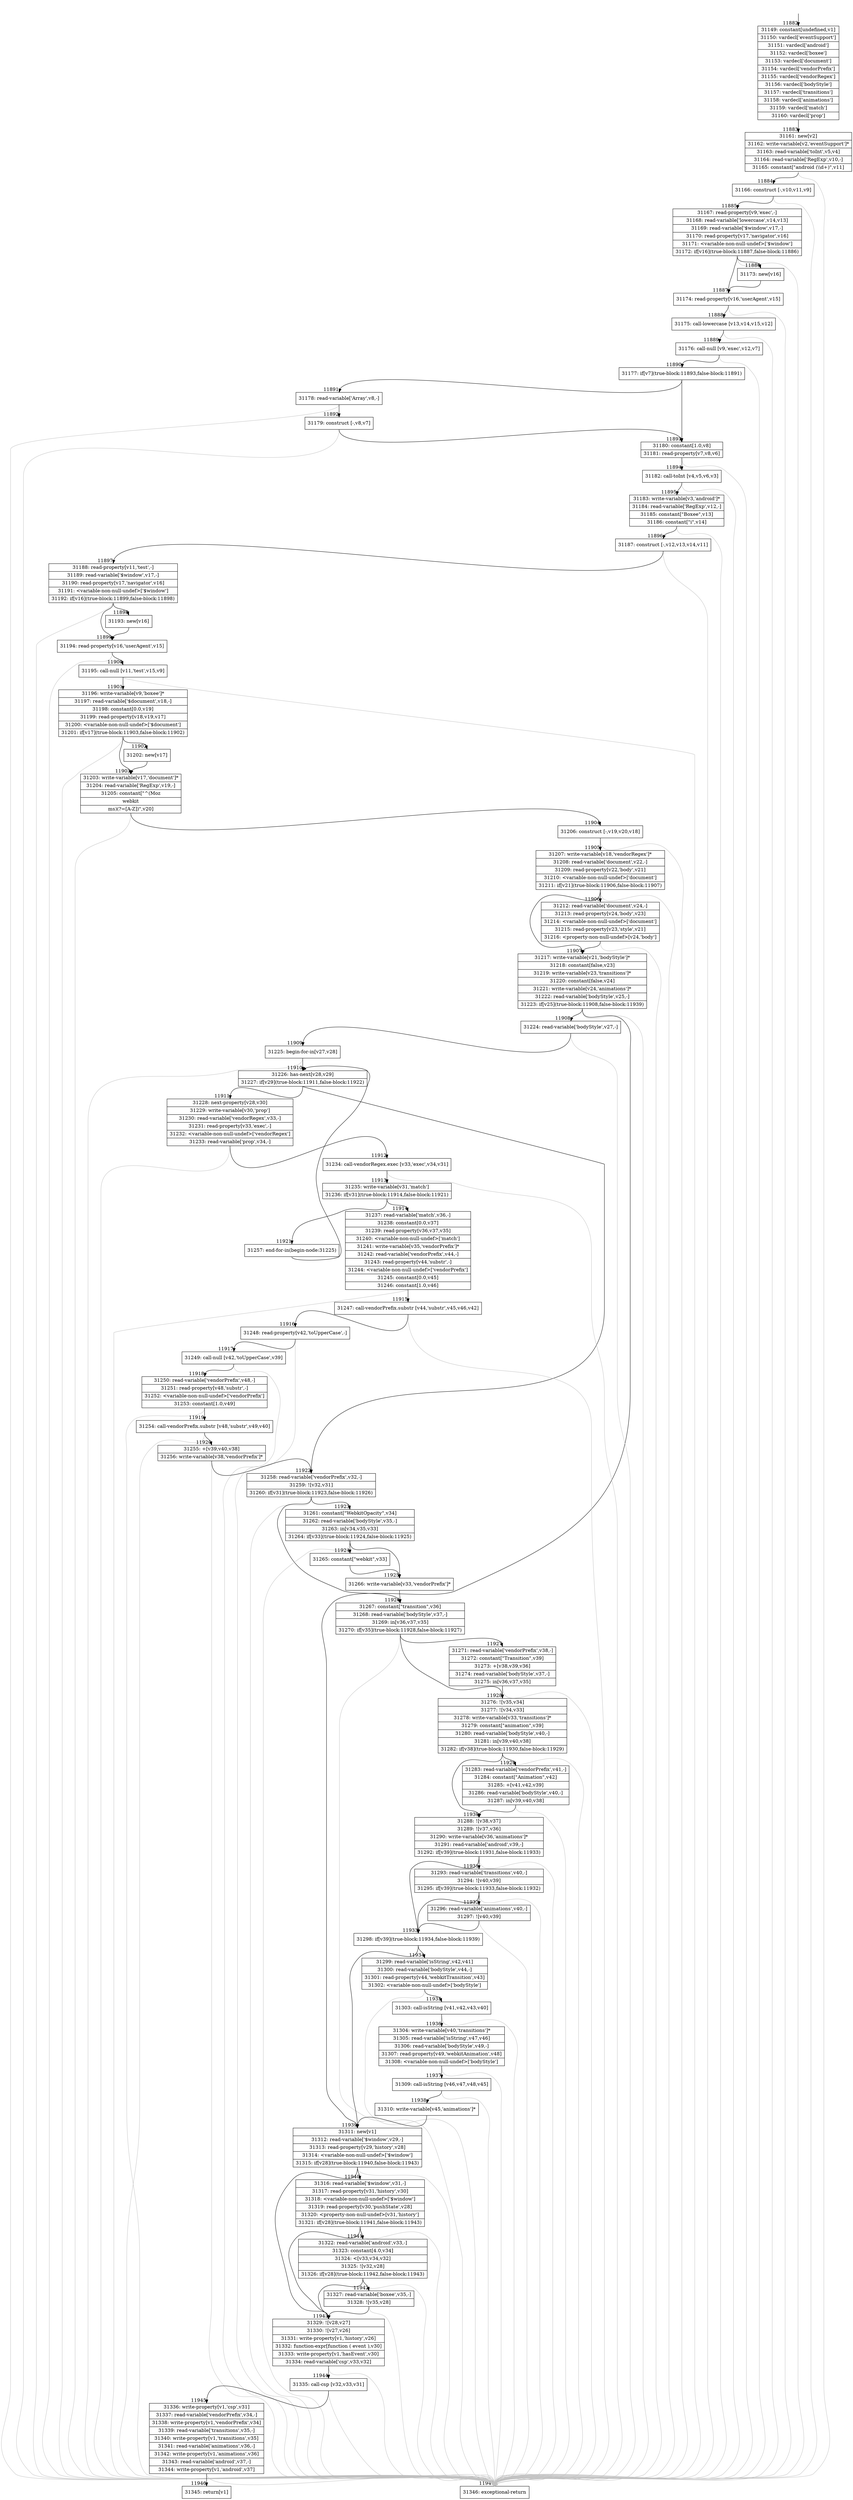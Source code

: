 digraph {
rankdir="TD"
BB_entry923[shape=none,label=""];
BB_entry923 -> BB11882 [tailport=s, headport=n, headlabel="    11882"]
BB11882 [shape=record label="{31149: constant[undefined,v1]|31150: vardecl['eventSupport']|31151: vardecl['android']|31152: vardecl['boxee']|31153: vardecl['document']|31154: vardecl['vendorPrefix']|31155: vardecl['vendorRegex']|31156: vardecl['bodyStyle']|31157: vardecl['transitions']|31158: vardecl['animations']|31159: vardecl['match']|31160: vardecl['prop']}" ] 
BB11882 -> BB11883 [tailport=s, headport=n, headlabel="      11883"]
BB11883 [shape=record label="{31161: new[v2]|31162: write-variable[v2,'eventSupport']*|31163: read-variable['toInt',v5,v4]|31164: read-variable['RegExp',v10,-]|31165: constant[\"android (\\\\d+)\",v11]}" ] 
BB11883 -> BB11884 [tailport=s, headport=n, headlabel="      11884"]
BB11883 -> BB11947 [tailport=s, headport=n, color=gray, headlabel="      11947"]
BB11884 [shape=record label="{31166: construct [-,v10,v11,v9]}" ] 
BB11884 -> BB11885 [tailport=s, headport=n, headlabel="      11885"]
BB11884 -> BB11947 [tailport=s, headport=n, color=gray]
BB11885 [shape=record label="{31167: read-property[v9,'exec',-]|31168: read-variable['lowercase',v14,v13]|31169: read-variable['$window',v17,-]|31170: read-property[v17,'navigator',v16]|31171: \<variable-non-null-undef\>['$window']|31172: if[v16](true-block:11887,false-block:11886)}" ] 
BB11885 -> BB11887 [tailport=s, headport=n, headlabel="      11887"]
BB11885 -> BB11886 [tailport=s, headport=n, headlabel="      11886"]
BB11885 -> BB11947 [tailport=s, headport=n, color=gray]
BB11886 [shape=record label="{31173: new[v16]}" ] 
BB11886 -> BB11887 [tailport=s, headport=n]
BB11887 [shape=record label="{31174: read-property[v16,'userAgent',v15]}" ] 
BB11887 -> BB11888 [tailport=s, headport=n, headlabel="      11888"]
BB11887 -> BB11947 [tailport=s, headport=n, color=gray]
BB11888 [shape=record label="{31175: call-lowercase [v13,v14,v15,v12]}" ] 
BB11888 -> BB11889 [tailport=s, headport=n, headlabel="      11889"]
BB11888 -> BB11947 [tailport=s, headport=n, color=gray]
BB11889 [shape=record label="{31176: call-null [v9,'exec',v12,v7]}" ] 
BB11889 -> BB11890 [tailport=s, headport=n, headlabel="      11890"]
BB11889 -> BB11947 [tailport=s, headport=n, color=gray]
BB11890 [shape=record label="{31177: if[v7](true-block:11893,false-block:11891)}" ] 
BB11890 -> BB11893 [tailport=s, headport=n, headlabel="      11893"]
BB11890 -> BB11891 [tailport=s, headport=n, headlabel="      11891"]
BB11891 [shape=record label="{31178: read-variable['Array',v8,-]}" ] 
BB11891 -> BB11892 [tailport=s, headport=n, headlabel="      11892"]
BB11891 -> BB11947 [tailport=s, headport=n, color=gray]
BB11892 [shape=record label="{31179: construct [-,v8,v7]}" ] 
BB11892 -> BB11893 [tailport=s, headport=n]
BB11892 -> BB11947 [tailport=s, headport=n, color=gray]
BB11893 [shape=record label="{31180: constant[1.0,v8]|31181: read-property[v7,v8,v6]}" ] 
BB11893 -> BB11894 [tailport=s, headport=n, headlabel="      11894"]
BB11893 -> BB11947 [tailport=s, headport=n, color=gray]
BB11894 [shape=record label="{31182: call-toInt [v4,v5,v6,v3]}" ] 
BB11894 -> BB11895 [tailport=s, headport=n, headlabel="      11895"]
BB11894 -> BB11947 [tailport=s, headport=n, color=gray]
BB11895 [shape=record label="{31183: write-variable[v3,'android']*|31184: read-variable['RegExp',v12,-]|31185: constant[\"Boxee\",v13]|31186: constant[\"i\",v14]}" ] 
BB11895 -> BB11896 [tailport=s, headport=n, headlabel="      11896"]
BB11895 -> BB11947 [tailport=s, headport=n, color=gray]
BB11896 [shape=record label="{31187: construct [-,v12,v13,v14,v11]}" ] 
BB11896 -> BB11897 [tailport=s, headport=n, headlabel="      11897"]
BB11896 -> BB11947 [tailport=s, headport=n, color=gray]
BB11897 [shape=record label="{31188: read-property[v11,'test',-]|31189: read-variable['$window',v17,-]|31190: read-property[v17,'navigator',v16]|31191: \<variable-non-null-undef\>['$window']|31192: if[v16](true-block:11899,false-block:11898)}" ] 
BB11897 -> BB11899 [tailport=s, headport=n, headlabel="      11899"]
BB11897 -> BB11898 [tailport=s, headport=n, headlabel="      11898"]
BB11897 -> BB11947 [tailport=s, headport=n, color=gray]
BB11898 [shape=record label="{31193: new[v16]}" ] 
BB11898 -> BB11899 [tailport=s, headport=n]
BB11899 [shape=record label="{31194: read-property[v16,'userAgent',v15]}" ] 
BB11899 -> BB11900 [tailport=s, headport=n, headlabel="      11900"]
BB11899 -> BB11947 [tailport=s, headport=n, color=gray]
BB11900 [shape=record label="{31195: call-null [v11,'test',v15,v9]}" ] 
BB11900 -> BB11901 [tailport=s, headport=n, headlabel="      11901"]
BB11900 -> BB11947 [tailport=s, headport=n, color=gray]
BB11901 [shape=record label="{31196: write-variable[v9,'boxee']*|31197: read-variable['$document',v18,-]|31198: constant[0.0,v19]|31199: read-property[v18,v19,v17]|31200: \<variable-non-null-undef\>['$document']|31201: if[v17](true-block:11903,false-block:11902)}" ] 
BB11901 -> BB11903 [tailport=s, headport=n, headlabel="      11903"]
BB11901 -> BB11902 [tailport=s, headport=n, headlabel="      11902"]
BB11901 -> BB11947 [tailport=s, headport=n, color=gray]
BB11902 [shape=record label="{31202: new[v17]}" ] 
BB11902 -> BB11903 [tailport=s, headport=n]
BB11903 [shape=record label="{31203: write-variable[v17,'document']*|31204: read-variable['RegExp',v19,-]|31205: constant[\"^(Moz|webkit|ms)(?=[A-Z])\",v20]}" ] 
BB11903 -> BB11904 [tailport=s, headport=n, headlabel="      11904"]
BB11903 -> BB11947 [tailport=s, headport=n, color=gray]
BB11904 [shape=record label="{31206: construct [-,v19,v20,v18]}" ] 
BB11904 -> BB11905 [tailport=s, headport=n, headlabel="      11905"]
BB11904 -> BB11947 [tailport=s, headport=n, color=gray]
BB11905 [shape=record label="{31207: write-variable[v18,'vendorRegex']*|31208: read-variable['document',v22,-]|31209: read-property[v22,'body',v21]|31210: \<variable-non-null-undef\>['document']|31211: if[v21](true-block:11906,false-block:11907)}" ] 
BB11905 -> BB11907 [tailport=s, headport=n, headlabel="      11907"]
BB11905 -> BB11906 [tailport=s, headport=n, headlabel="      11906"]
BB11905 -> BB11947 [tailport=s, headport=n, color=gray]
BB11906 [shape=record label="{31212: read-variable['document',v24,-]|31213: read-property[v24,'body',v23]|31214: \<variable-non-null-undef\>['document']|31215: read-property[v23,'style',v21]|31216: \<property-non-null-undef\>[v24,'body']}" ] 
BB11906 -> BB11907 [tailport=s, headport=n]
BB11906 -> BB11947 [tailport=s, headport=n, color=gray]
BB11907 [shape=record label="{31217: write-variable[v21,'bodyStyle']*|31218: constant[false,v23]|31219: write-variable[v23,'transitions']*|31220: constant[false,v24]|31221: write-variable[v24,'animations']*|31222: read-variable['bodyStyle',v25,-]|31223: if[v25](true-block:11908,false-block:11939)}" ] 
BB11907 -> BB11908 [tailport=s, headport=n, headlabel="      11908"]
BB11907 -> BB11939 [tailport=s, headport=n, headlabel="      11939"]
BB11907 -> BB11947 [tailport=s, headport=n, color=gray]
BB11908 [shape=record label="{31224: read-variable['bodyStyle',v27,-]}" ] 
BB11908 -> BB11909 [tailport=s, headport=n, headlabel="      11909"]
BB11908 -> BB11947 [tailport=s, headport=n, color=gray]
BB11909 [shape=record label="{31225: begin-for-in[v27,v28]}" ] 
BB11909 -> BB11910 [tailport=s, headport=n, headlabel="      11910"]
BB11909 -> BB11947 [tailport=s, headport=n, color=gray]
BB11910 [shape=record label="{31226: has-next[v28,v29]|31227: if[v29](true-block:11911,false-block:11922)}" ] 
BB11910 -> BB11911 [tailport=s, headport=n, headlabel="      11911"]
BB11910 -> BB11922 [tailport=s, headport=n, headlabel="      11922"]
BB11911 [shape=record label="{31228: next-property[v28,v30]|31229: write-variable[v30,'prop']|31230: read-variable['vendorRegex',v33,-]|31231: read-property[v33,'exec',-]|31232: \<variable-non-null-undef\>['vendorRegex']|31233: read-variable['prop',v34,-]}" ] 
BB11911 -> BB11912 [tailport=s, headport=n, headlabel="      11912"]
BB11911 -> BB11947 [tailport=s, headport=n, color=gray]
BB11912 [shape=record label="{31234: call-vendorRegex.exec [v33,'exec',v34,v31]}" ] 
BB11912 -> BB11913 [tailport=s, headport=n, headlabel="      11913"]
BB11912 -> BB11947 [tailport=s, headport=n, color=gray]
BB11913 [shape=record label="{31235: write-variable[v31,'match']|31236: if[v31](true-block:11914,false-block:11921)}" ] 
BB11913 -> BB11914 [tailport=s, headport=n, headlabel="      11914"]
BB11913 -> BB11921 [tailport=s, headport=n, headlabel="      11921"]
BB11914 [shape=record label="{31237: read-variable['match',v36,-]|31238: constant[0.0,v37]|31239: read-property[v36,v37,v35]|31240: \<variable-non-null-undef\>['match']|31241: write-variable[v35,'vendorPrefix']*|31242: read-variable['vendorPrefix',v44,-]|31243: read-property[v44,'substr',-]|31244: \<variable-non-null-undef\>['vendorPrefix']|31245: constant[0.0,v45]|31246: constant[1.0,v46]}" ] 
BB11914 -> BB11915 [tailport=s, headport=n, headlabel="      11915"]
BB11914 -> BB11947 [tailport=s, headport=n, color=gray]
BB11915 [shape=record label="{31247: call-vendorPrefix.substr [v44,'substr',v45,v46,v42]}" ] 
BB11915 -> BB11916 [tailport=s, headport=n, headlabel="      11916"]
BB11915 -> BB11947 [tailport=s, headport=n, color=gray]
BB11916 [shape=record label="{31248: read-property[v42,'toUpperCase',-]}" ] 
BB11916 -> BB11917 [tailport=s, headport=n, headlabel="      11917"]
BB11916 -> BB11947 [tailport=s, headport=n, color=gray]
BB11917 [shape=record label="{31249: call-null [v42,'toUpperCase',v39]}" ] 
BB11917 -> BB11918 [tailport=s, headport=n, headlabel="      11918"]
BB11917 -> BB11947 [tailport=s, headport=n, color=gray]
BB11918 [shape=record label="{31250: read-variable['vendorPrefix',v48,-]|31251: read-property[v48,'substr',-]|31252: \<variable-non-null-undef\>['vendorPrefix']|31253: constant[1.0,v49]}" ] 
BB11918 -> BB11919 [tailport=s, headport=n, headlabel="      11919"]
BB11918 -> BB11947 [tailport=s, headport=n, color=gray]
BB11919 [shape=record label="{31254: call-vendorPrefix.substr [v48,'substr',v49,v40]}" ] 
BB11919 -> BB11920 [tailport=s, headport=n, headlabel="      11920"]
BB11919 -> BB11947 [tailport=s, headport=n, color=gray]
BB11920 [shape=record label="{31255: +[v39,v40,v38]|31256: write-variable[v38,'vendorPrefix']*}" ] 
BB11920 -> BB11922 [tailport=s, headport=n]
BB11920 -> BB11947 [tailport=s, headport=n, color=gray]
BB11921 [shape=record label="{31257: end-for-in(begin-node:31225)}" ] 
BB11921 -> BB11910 [tailport=s, headport=n]
BB11922 [shape=record label="{31258: read-variable['vendorPrefix',v32,-]|31259: ![v32,v31]|31260: if[v31](true-block:11923,false-block:11926)}" ] 
BB11922 -> BB11923 [tailport=s, headport=n, headlabel="      11923"]
BB11922 -> BB11926 [tailport=s, headport=n, headlabel="      11926"]
BB11922 -> BB11947 [tailport=s, headport=n, color=gray]
BB11923 [shape=record label="{31261: constant[\"WebkitOpacity\",v34]|31262: read-variable['bodyStyle',v35,-]|31263: in[v34,v35,v33]|31264: if[v33](true-block:11924,false-block:11925)}" ] 
BB11923 -> BB11925 [tailport=s, headport=n, headlabel="      11925"]
BB11923 -> BB11924 [tailport=s, headport=n, headlabel="      11924"]
BB11923 -> BB11947 [tailport=s, headport=n, color=gray]
BB11924 [shape=record label="{31265: constant[\"webkit\",v33]}" ] 
BB11924 -> BB11925 [tailport=s, headport=n]
BB11925 [shape=record label="{31266: write-variable[v33,'vendorPrefix']*}" ] 
BB11925 -> BB11926 [tailport=s, headport=n]
BB11926 [shape=record label="{31267: constant[\"transition\",v36]|31268: read-variable['bodyStyle',v37,-]|31269: in[v36,v37,v35]|31270: if[v35](true-block:11928,false-block:11927)}" ] 
BB11926 -> BB11928 [tailport=s, headport=n, headlabel="      11928"]
BB11926 -> BB11927 [tailport=s, headport=n, headlabel="      11927"]
BB11926 -> BB11947 [tailport=s, headport=n, color=gray]
BB11927 [shape=record label="{31271: read-variable['vendorPrefix',v38,-]|31272: constant[\"Transition\",v39]|31273: +[v38,v39,v36]|31274: read-variable['bodyStyle',v37,-]|31275: in[v36,v37,v35]}" ] 
BB11927 -> BB11928 [tailport=s, headport=n]
BB11927 -> BB11947 [tailport=s, headport=n, color=gray]
BB11928 [shape=record label="{31276: ![v35,v34]|31277: ![v34,v33]|31278: write-variable[v33,'transitions']*|31279: constant[\"animation\",v39]|31280: read-variable['bodyStyle',v40,-]|31281: in[v39,v40,v38]|31282: if[v38](true-block:11930,false-block:11929)}" ] 
BB11928 -> BB11930 [tailport=s, headport=n, headlabel="      11930"]
BB11928 -> BB11929 [tailport=s, headport=n, headlabel="      11929"]
BB11928 -> BB11947 [tailport=s, headport=n, color=gray]
BB11929 [shape=record label="{31283: read-variable['vendorPrefix',v41,-]|31284: constant[\"Animation\",v42]|31285: +[v41,v42,v39]|31286: read-variable['bodyStyle',v40,-]|31287: in[v39,v40,v38]}" ] 
BB11929 -> BB11930 [tailport=s, headport=n]
BB11929 -> BB11947 [tailport=s, headport=n, color=gray]
BB11930 [shape=record label="{31288: ![v38,v37]|31289: ![v37,v36]|31290: write-variable[v36,'animations']*|31291: read-variable['android',v39,-]|31292: if[v39](true-block:11931,false-block:11933)}" ] 
BB11930 -> BB11933 [tailport=s, headport=n, headlabel="      11933"]
BB11930 -> BB11931 [tailport=s, headport=n, headlabel="      11931"]
BB11930 -> BB11947 [tailport=s, headport=n, color=gray]
BB11931 [shape=record label="{31293: read-variable['transitions',v40,-]|31294: ![v40,v39]|31295: if[v39](true-block:11933,false-block:11932)}" ] 
BB11931 -> BB11933 [tailport=s, headport=n]
BB11931 -> BB11932 [tailport=s, headport=n, headlabel="      11932"]
BB11931 -> BB11947 [tailport=s, headport=n, color=gray]
BB11932 [shape=record label="{31296: read-variable['animations',v40,-]|31297: ![v40,v39]}" ] 
BB11932 -> BB11933 [tailport=s, headport=n]
BB11932 -> BB11947 [tailport=s, headport=n, color=gray]
BB11933 [shape=record label="{31298: if[v39](true-block:11934,false-block:11939)}" ] 
BB11933 -> BB11934 [tailport=s, headport=n, headlabel="      11934"]
BB11933 -> BB11939 [tailport=s, headport=n]
BB11934 [shape=record label="{31299: read-variable['isString',v42,v41]|31300: read-variable['bodyStyle',v44,-]|31301: read-property[v44,'webkitTransition',v43]|31302: \<variable-non-null-undef\>['bodyStyle']}" ] 
BB11934 -> BB11935 [tailport=s, headport=n, headlabel="      11935"]
BB11934 -> BB11947 [tailport=s, headport=n, color=gray]
BB11935 [shape=record label="{31303: call-isString [v41,v42,v43,v40]}" ] 
BB11935 -> BB11936 [tailport=s, headport=n, headlabel="      11936"]
BB11935 -> BB11947 [tailport=s, headport=n, color=gray]
BB11936 [shape=record label="{31304: write-variable[v40,'transitions']*|31305: read-variable['isString',v47,v46]|31306: read-variable['bodyStyle',v49,-]|31307: read-property[v49,'webkitAnimation',v48]|31308: \<variable-non-null-undef\>['bodyStyle']}" ] 
BB11936 -> BB11937 [tailport=s, headport=n, headlabel="      11937"]
BB11936 -> BB11947 [tailport=s, headport=n, color=gray]
BB11937 [shape=record label="{31309: call-isString [v46,v47,v48,v45]}" ] 
BB11937 -> BB11938 [tailport=s, headport=n, headlabel="      11938"]
BB11937 -> BB11947 [tailport=s, headport=n, color=gray]
BB11938 [shape=record label="{31310: write-variable[v45,'animations']*}" ] 
BB11938 -> BB11939 [tailport=s, headport=n]
BB11939 [shape=record label="{31311: new[v1]|31312: read-variable['$window',v29,-]|31313: read-property[v29,'history',v28]|31314: \<variable-non-null-undef\>['$window']|31315: if[v28](true-block:11940,false-block:11943)}" ] 
BB11939 -> BB11943 [tailport=s, headport=n, headlabel="      11943"]
BB11939 -> BB11940 [tailport=s, headport=n, headlabel="      11940"]
BB11939 -> BB11947 [tailport=s, headport=n, color=gray]
BB11940 [shape=record label="{31316: read-variable['$window',v31,-]|31317: read-property[v31,'history',v30]|31318: \<variable-non-null-undef\>['$window']|31319: read-property[v30,'pushState',v28]|31320: \<property-non-null-undef\>[v31,'history']|31321: if[v28](true-block:11941,false-block:11943)}" ] 
BB11940 -> BB11943 [tailport=s, headport=n]
BB11940 -> BB11941 [tailport=s, headport=n, headlabel="      11941"]
BB11940 -> BB11947 [tailport=s, headport=n, color=gray]
BB11941 [shape=record label="{31322: read-variable['android',v33,-]|31323: constant[4.0,v34]|31324: \<[v33,v34,v32]|31325: ![v32,v28]|31326: if[v28](true-block:11942,false-block:11943)}" ] 
BB11941 -> BB11943 [tailport=s, headport=n]
BB11941 -> BB11942 [tailport=s, headport=n, headlabel="      11942"]
BB11941 -> BB11947 [tailport=s, headport=n, color=gray]
BB11942 [shape=record label="{31327: read-variable['boxee',v35,-]|31328: ![v35,v28]}" ] 
BB11942 -> BB11943 [tailport=s, headport=n]
BB11942 -> BB11947 [tailport=s, headport=n, color=gray]
BB11943 [shape=record label="{31329: ![v28,v27]|31330: ![v27,v26]|31331: write-property[v1,'history',v26]|31332: function-expr[function ( event ),v30]|31333: write-property[v1,'hasEvent',v30]|31334: read-variable['csp',v33,v32]}" ] 
BB11943 -> BB11944 [tailport=s, headport=n, headlabel="      11944"]
BB11943 -> BB11947 [tailport=s, headport=n, color=gray]
BB11944 [shape=record label="{31335: call-csp [v32,v33,v31]}" ] 
BB11944 -> BB11945 [tailport=s, headport=n, headlabel="      11945"]
BB11944 -> BB11947 [tailport=s, headport=n, color=gray]
BB11945 [shape=record label="{31336: write-property[v1,'csp',v31]|31337: read-variable['vendorPrefix',v34,-]|31338: write-property[v1,'vendorPrefix',v34]|31339: read-variable['transitions',v35,-]|31340: write-property[v1,'transitions',v35]|31341: read-variable['animations',v36,-]|31342: write-property[v1,'animations',v36]|31343: read-variable['android',v37,-]|31344: write-property[v1,'android',v37]}" ] 
BB11945 -> BB11946 [tailport=s, headport=n, headlabel="      11946"]
BB11945 -> BB11947 [tailport=s, headport=n, color=gray]
BB11946 [shape=record label="{31345: return[v1]}" ] 
BB11947 [shape=record label="{31346: exceptional-return}" ] 
//#$~ 17466
}
